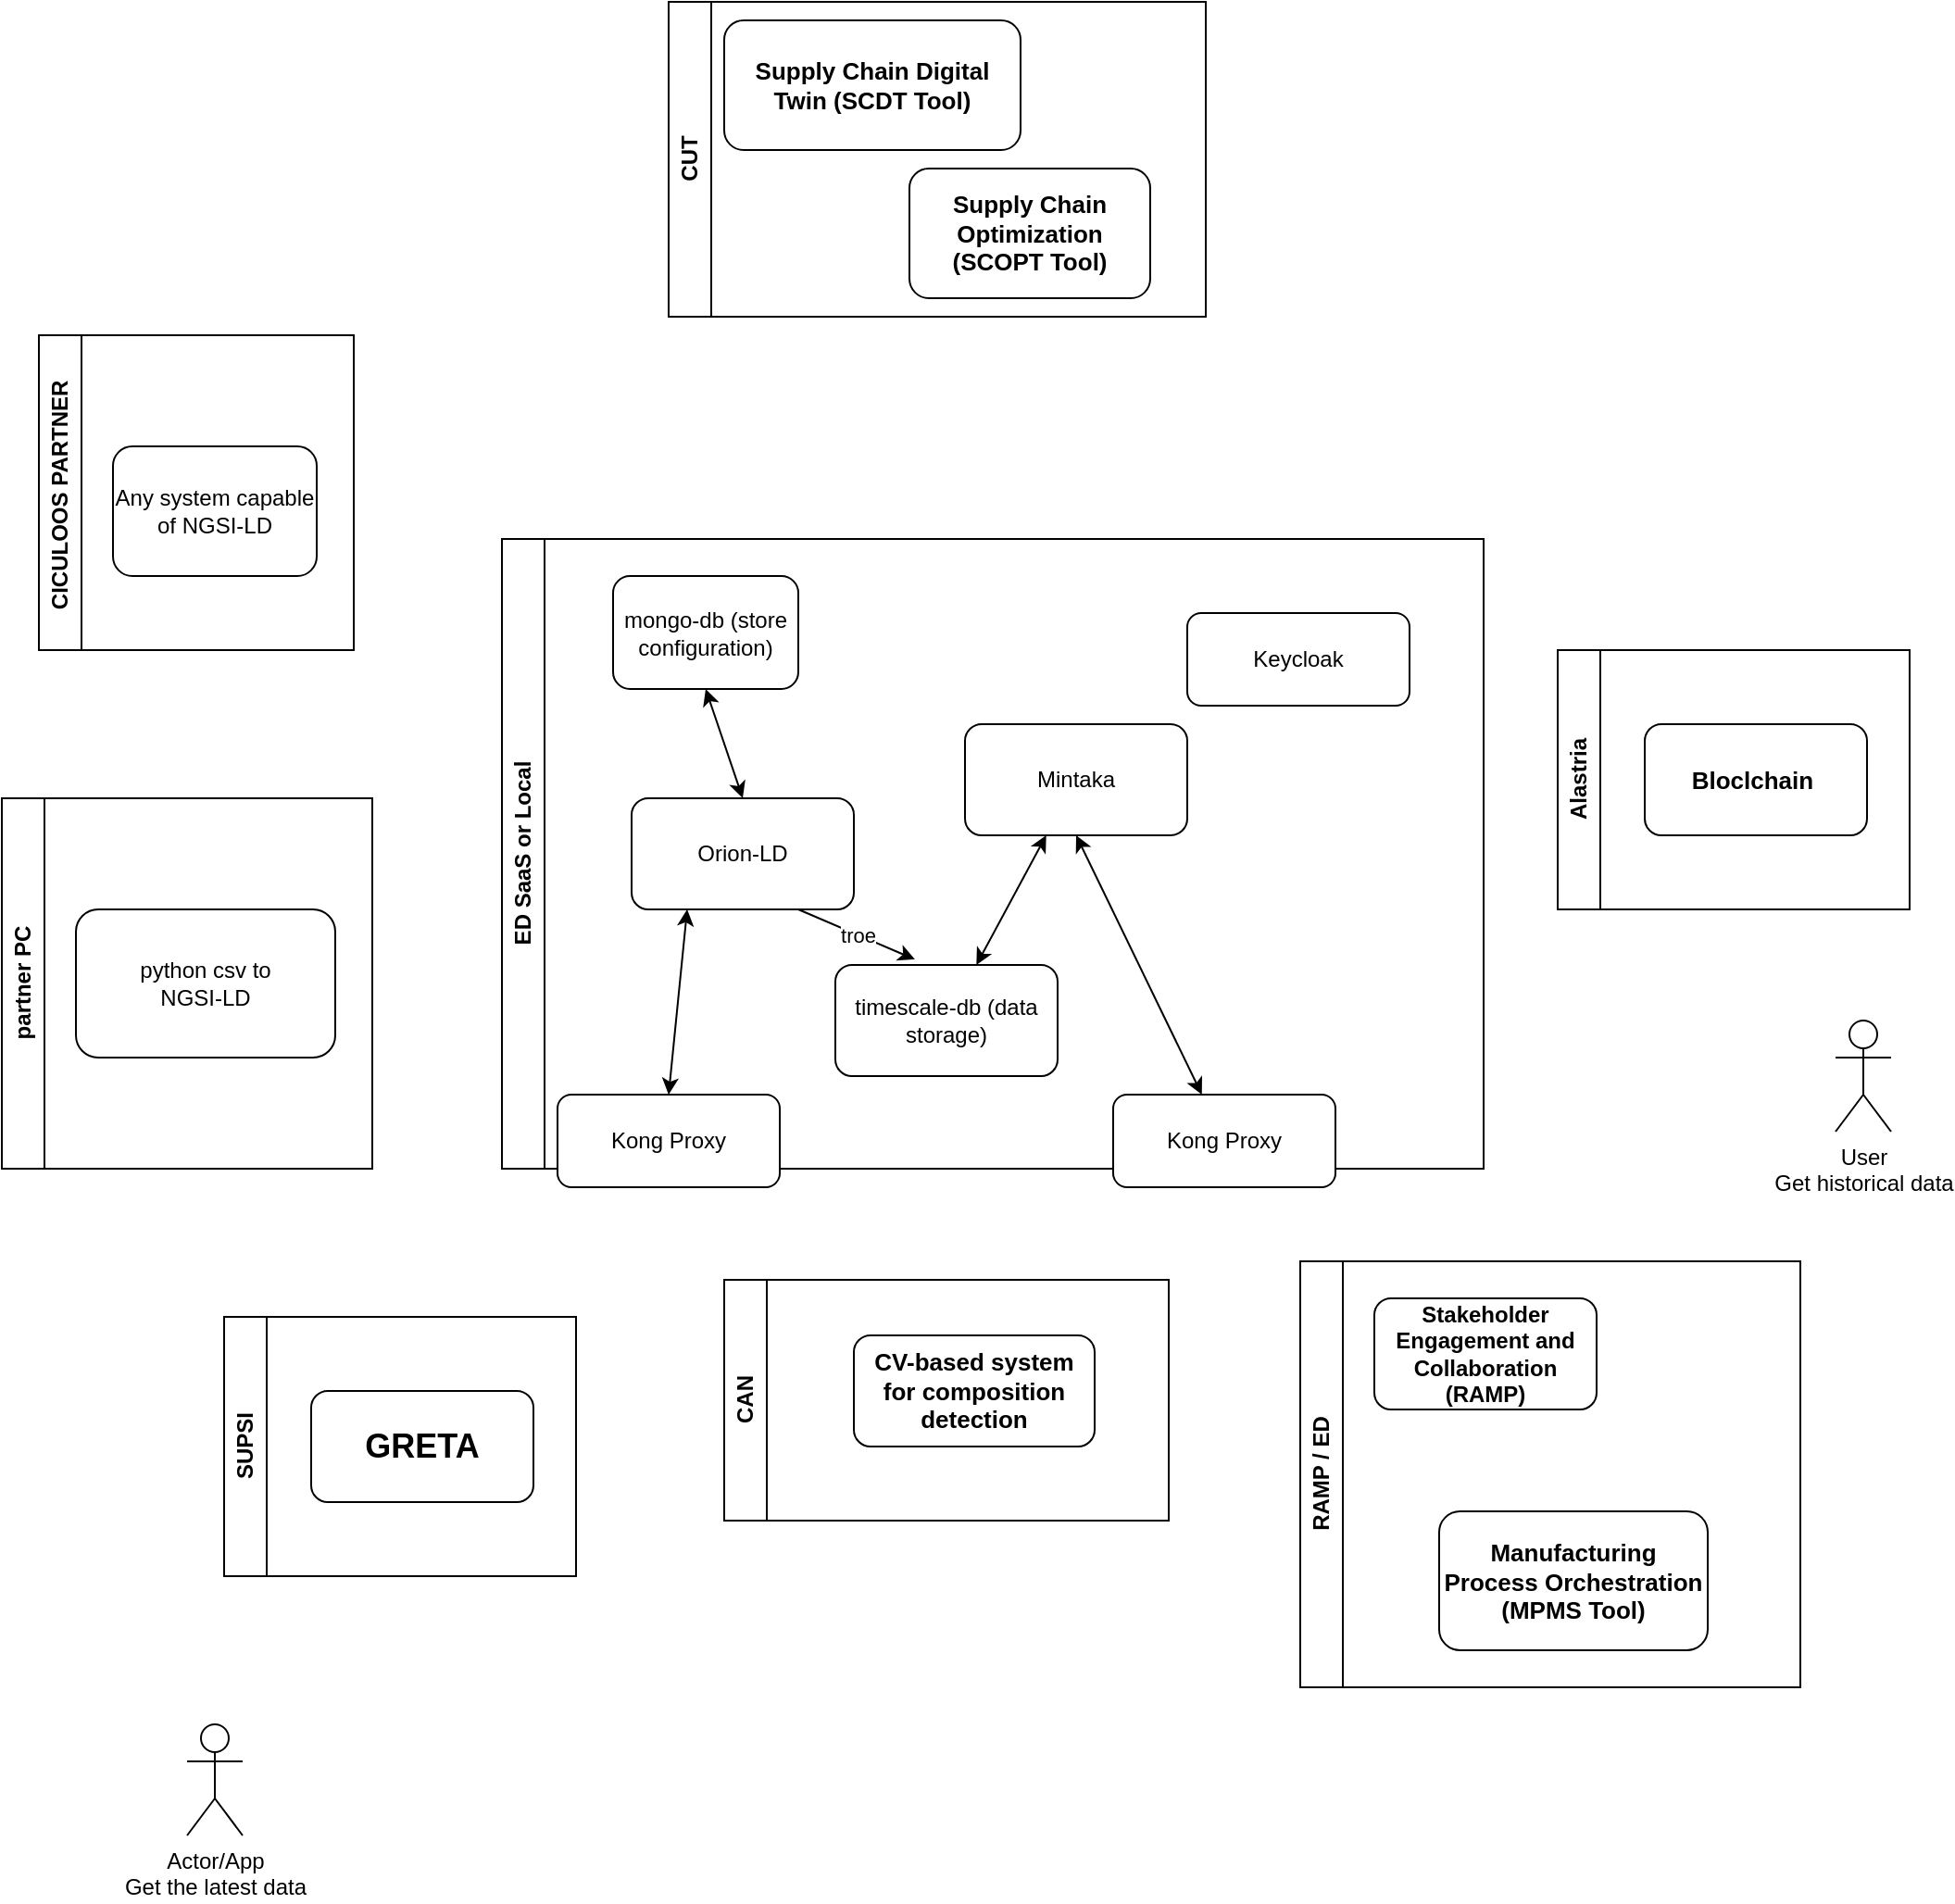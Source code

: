 <mxfile>
    <diagram name="Page-1" id="Es02p8DRjkub2hjDWlHL">
        <mxGraphModel dx="1591" dy="2243" grid="1" gridSize="10" guides="1" tooltips="1" connect="1" arrows="1" fold="1" page="1" pageScale="1" pageWidth="827" pageHeight="1169" math="0" shadow="0">
            <root>
                <mxCell id="0"/>
                <mxCell id="1" parent="0"/>
                <mxCell id="geomr1CJVptTWvtlSGP4-65" value="ED SaaS or Local" style="swimlane;horizontal=0;whiteSpace=wrap;html=1;" parent="1" vertex="1">
                    <mxGeometry x="540" y="-200" width="530" height="340" as="geometry"/>
                </mxCell>
                <mxCell id="geomr1CJVptTWvtlSGP4-66" style="edgeStyle=none;html=1;startArrow=classic;startFill=1;" parent="geomr1CJVptTWvtlSGP4-65" source="geomr1CJVptTWvtlSGP4-67" target="geomr1CJVptTWvtlSGP4-68" edge="1">
                    <mxGeometry relative="1" as="geometry"/>
                </mxCell>
                <mxCell id="geomr1CJVptTWvtlSGP4-67" value="Mintaka" style="rounded=1;whiteSpace=wrap;html=1;" parent="geomr1CJVptTWvtlSGP4-65" vertex="1">
                    <mxGeometry x="250" y="100" width="120" height="60" as="geometry"/>
                </mxCell>
                <mxCell id="geomr1CJVptTWvtlSGP4-68" value="timescale-db (data storage)" style="rounded=1;whiteSpace=wrap;html=1;" parent="geomr1CJVptTWvtlSGP4-65" vertex="1">
                    <mxGeometry x="180" y="230" width="120" height="60" as="geometry"/>
                </mxCell>
                <mxCell id="geomr1CJVptTWvtlSGP4-71" value="mongo-db (store configuration)" style="rounded=1;whiteSpace=wrap;html=1;" parent="geomr1CJVptTWvtlSGP4-65" vertex="1">
                    <mxGeometry x="60" y="20" width="100" height="61" as="geometry"/>
                </mxCell>
                <mxCell id="geomr1CJVptTWvtlSGP4-72" style="edgeStyle=none;html=1;exitX=0.5;exitY=0;exitDx=0;exitDy=0;entryX=0.5;entryY=1;entryDx=0;entryDy=0;startArrow=classic;startFill=1;" parent="geomr1CJVptTWvtlSGP4-65" source="geomr1CJVptTWvtlSGP4-73" target="geomr1CJVptTWvtlSGP4-71" edge="1">
                    <mxGeometry relative="1" as="geometry"/>
                </mxCell>
                <mxCell id="2" value="troe" style="edgeStyle=none;html=1;exitX=0.75;exitY=1;exitDx=0;exitDy=0;entryX=0.358;entryY=-0.05;entryDx=0;entryDy=0;entryPerimeter=0;" parent="geomr1CJVptTWvtlSGP4-65" source="geomr1CJVptTWvtlSGP4-73" target="geomr1CJVptTWvtlSGP4-68" edge="1">
                    <mxGeometry x="0.005" relative="1" as="geometry">
                        <mxPoint x="347" y="270" as="targetPoint"/>
                        <mxPoint as="offset"/>
                    </mxGeometry>
                </mxCell>
                <mxCell id="geomr1CJVptTWvtlSGP4-73" value="Orion-LD" style="rounded=1;whiteSpace=wrap;html=1;" parent="geomr1CJVptTWvtlSGP4-65" vertex="1">
                    <mxGeometry x="70" y="140" width="120" height="60" as="geometry"/>
                </mxCell>
                <mxCell id="geomr1CJVptTWvtlSGP4-79" style="edgeStyle=none;html=1;entryX=0.5;entryY=1;entryDx=0;entryDy=0;startArrow=classic;startFill=1;" parent="geomr1CJVptTWvtlSGP4-65" source="geomr1CJVptTWvtlSGP4-80" target="geomr1CJVptTWvtlSGP4-67" edge="1">
                    <mxGeometry relative="1" as="geometry"/>
                </mxCell>
                <mxCell id="geomr1CJVptTWvtlSGP4-80" value="Kong Proxy" style="rounded=1;whiteSpace=wrap;html=1;" parent="geomr1CJVptTWvtlSGP4-65" vertex="1">
                    <mxGeometry x="330" y="300" width="120" height="50" as="geometry"/>
                </mxCell>
                <mxCell id="geomr1CJVptTWvtlSGP4-81" value="Keycloak" style="rounded=1;whiteSpace=wrap;html=1;" parent="geomr1CJVptTWvtlSGP4-65" vertex="1">
                    <mxGeometry x="370" y="40" width="120" height="50" as="geometry"/>
                </mxCell>
                <mxCell id="geomr1CJVptTWvtlSGP4-82" style="rounded=0;orthogonalLoop=1;jettySize=auto;html=1;exitX=0.5;exitY=0;exitDx=0;exitDy=0;entryX=0.25;entryY=1;entryDx=0;entryDy=0;startArrow=classic;startFill=1;" parent="geomr1CJVptTWvtlSGP4-65" source="geomr1CJVptTWvtlSGP4-83" target="geomr1CJVptTWvtlSGP4-73" edge="1">
                    <mxGeometry relative="1" as="geometry"/>
                </mxCell>
                <mxCell id="geomr1CJVptTWvtlSGP4-83" value="Kong Proxy" style="rounded=1;whiteSpace=wrap;html=1;" parent="geomr1CJVptTWvtlSGP4-65" vertex="1">
                    <mxGeometry x="30" y="300" width="120" height="50" as="geometry"/>
                </mxCell>
                <mxCell id="geomr1CJVptTWvtlSGP4-85" value="RAMP / ED" style="swimlane;horizontal=0;whiteSpace=wrap;html=1;startSize=23;" parent="1" vertex="1">
                    <mxGeometry x="971" y="190" width="270" height="230" as="geometry"/>
                </mxCell>
                <mxCell id="geomr1CJVptTWvtlSGP4-86" value="&lt;h2 data-ved=&quot;2ahUKEwiqjumD2MqCAxUdgf0HHfErBAQQ3B0oAXoECFwQEQ&quot; data-attrid=&quot;title&quot; data-local-attribute=&quot;d3bn&quot; class=&quot;qrShPb pXs6bb PZPZlf q8U8x aTI8gc&quot; style=&quot;font-size: 12px;&quot;&gt;&lt;span style=&quot;font-size: 12px;&quot;&gt;&lt;font style=&quot;font-size: 12px;&quot;&gt;Stakeholder Engagement and Collaboration (RAMP)&lt;/font&gt;&lt;/span&gt;&lt;/h2&gt;" style="rounded=1;whiteSpace=wrap;html=1;fontSize=12;fontStyle=1" parent="geomr1CJVptTWvtlSGP4-85" vertex="1">
                    <mxGeometry x="40" y="20" width="120" height="60" as="geometry"/>
                </mxCell>
                <mxCell id="30" value="&lt;h2 style=&quot;font-size: 13px;&quot; data-ved=&quot;2ahUKEwiqjumD2MqCAxUdgf0HHfErBAQQ3B0oAXoECFwQEQ&quot; data-attrid=&quot;title&quot; data-local-attribute=&quot;d3bn&quot; class=&quot;qrShPb pXs6bb PZPZlf q8U8x aTI8gc&quot;&gt;Manufacturing Process Orchestration (MPMS Tool)&lt;/h2&gt;" style="rounded=1;whiteSpace=wrap;html=1;fontSize=13;fontStyle=0" parent="geomr1CJVptTWvtlSGP4-85" vertex="1">
                    <mxGeometry x="75" y="135" width="145" height="75" as="geometry"/>
                </mxCell>
                <mxCell id="geomr1CJVptTWvtlSGP4-87" value="Actor/App&lt;br&gt;Get the latest data" style="shape=umlActor;verticalLabelPosition=bottom;verticalAlign=top;html=1;outlineConnect=0;" parent="1" vertex="1">
                    <mxGeometry x="370" y="440" width="30" height="60" as="geometry"/>
                </mxCell>
                <mxCell id="geomr1CJVptTWvtlSGP4-88" value="User&lt;br&gt;Get historical data" style="shape=umlActor;verticalLabelPosition=bottom;verticalAlign=top;html=1;outlineConnect=0;" parent="1" vertex="1">
                    <mxGeometry x="1260" y="60" width="30" height="60" as="geometry"/>
                </mxCell>
                <mxCell id="geomr1CJVptTWvtlSGP4-92" value="partner PC" style="swimlane;horizontal=0;whiteSpace=wrap;html=1;" parent="1" vertex="1">
                    <mxGeometry x="270" y="-60" width="200" height="200" as="geometry"/>
                </mxCell>
                <mxCell id="geomr1CJVptTWvtlSGP4-70" value="python csv to &lt;br&gt;NGSI-LD" style="rounded=1;whiteSpace=wrap;html=1;" parent="geomr1CJVptTWvtlSGP4-92" vertex="1">
                    <mxGeometry x="40" y="60" width="140" height="80" as="geometry"/>
                </mxCell>
                <mxCell id="15" value="CICULOOS PARTNER&amp;nbsp;" style="swimlane;horizontal=0;whiteSpace=wrap;html=1;startSize=23;" parent="1" vertex="1">
                    <mxGeometry x="290" y="-310" width="170" height="170" as="geometry"/>
                </mxCell>
                <mxCell id="16" value="Any system capable of NGSI-LD" style="rounded=1;whiteSpace=wrap;html=1;" parent="15" vertex="1">
                    <mxGeometry x="40" y="60" width="110" height="70" as="geometry"/>
                </mxCell>
                <mxCell id="21" value="CUT" style="swimlane;horizontal=0;whiteSpace=wrap;html=1;" parent="1" vertex="1">
                    <mxGeometry x="630" y="-490" width="290" height="170" as="geometry"/>
                </mxCell>
                <mxCell id="34" value="&lt;h2 data-ved=&quot;2ahUKEwiqjumD2MqCAxUdgf0HHfErBAQQ3B0oAXoECFwQEQ&quot; data-attrid=&quot;title&quot; data-local-attribute=&quot;d3bn&quot; class=&quot;qrShPb pXs6bb PZPZlf q8U8x aTI8gc&quot; style=&quot;font-size: 13px;&quot;&gt;Supply Chain Digital Twin (SCDT Tool)&lt;/h2&gt;" style="rounded=1;whiteSpace=wrap;html=1;fontStyle=0;fontSize=13;" parent="21" vertex="1">
                    <mxGeometry x="30" y="10" width="160" height="70" as="geometry"/>
                </mxCell>
                <mxCell id="27" value="&lt;h2 data-ved=&quot;2ahUKEwiqjumD2MqCAxUdgf0HHfErBAQQ3B0oAXoECFwQEQ&quot; data-attrid=&quot;title&quot; data-local-attribute=&quot;d3bn&quot; class=&quot;qrShPb pXs6bb PZPZlf q8U8x aTI8gc&quot; style=&quot;font-size: 13px;&quot;&gt;Supply Chain Optimization (SCOPT Tool)&lt;/h2&gt;" style="rounded=1;whiteSpace=wrap;html=1;fontStyle=0;fontSize=13;" parent="21" vertex="1">
                    <mxGeometry x="130" y="90" width="130" height="70" as="geometry"/>
                </mxCell>
                <mxCell id="32" value="SUPSI" style="swimlane;horizontal=0;whiteSpace=wrap;html=1;" parent="1" vertex="1">
                    <mxGeometry x="390" y="220" width="190" height="140" as="geometry"/>
                </mxCell>
                <mxCell id="33" value="&lt;h2 data-ved=&quot;2ahUKEwiqjumD2MqCAxUdgf0HHfErBAQQ3B0oAXoECFwQEQ&quot; data-attrid=&quot;title&quot; data-local-attribute=&quot;d3bn&quot; class=&quot;qrShPb pXs6bb PZPZlf q8U8x aTI8gc&quot;&gt;GRETA&lt;/h2&gt;" style="rounded=1;whiteSpace=wrap;html=1;fontStyle=0" parent="32" vertex="1">
                    <mxGeometry x="47" y="40" width="120" height="60" as="geometry"/>
                </mxCell>
                <mxCell id="35" value="CAN" style="swimlane;horizontal=0;whiteSpace=wrap;html=1;startSize=23;" parent="1" vertex="1">
                    <mxGeometry x="660" y="200" width="240" height="130" as="geometry"/>
                </mxCell>
                <mxCell id="24" value="&lt;h2 data-ved=&quot;2ahUKEwiqjumD2MqCAxUdgf0HHfErBAQQ3B0oAXoECFwQEQ&quot; data-attrid=&quot;title&quot; data-local-attribute=&quot;d3bn&quot; class=&quot;qrShPb pXs6bb PZPZlf q8U8x aTI8gc&quot; style=&quot;font-size: 13px;&quot;&gt;CV-based system for composition detection&lt;/h2&gt;" style="rounded=1;whiteSpace=wrap;html=1;fontStyle=0;fontSize=13;" parent="35" vertex="1">
                    <mxGeometry x="70" y="30" width="130" height="60" as="geometry"/>
                </mxCell>
                <mxCell id="38" value="Alastria" style="swimlane;horizontal=0;whiteSpace=wrap;html=1;" parent="1" vertex="1">
                    <mxGeometry x="1110" y="-140" width="190" height="140" as="geometry"/>
                </mxCell>
                <mxCell id="39" value="&lt;h2 data-ved=&quot;2ahUKEwiqjumD2MqCAxUdgf0HHfErBAQQ3B0oAXoECFwQEQ&quot; data-attrid=&quot;title&quot; data-local-attribute=&quot;d3bn&quot; class=&quot;qrShPb pXs6bb PZPZlf q8U8x aTI8gc&quot; style=&quot;font-size: 13px;&quot;&gt;&lt;span style=&quot;font-size: 13px;&quot;&gt;Bloclchain&amp;nbsp;&lt;/span&gt;&lt;br style=&quot;font-size: 13px;&quot;&gt;&lt;/h2&gt;" style="rounded=1;whiteSpace=wrap;html=1;fontStyle=1;fontSize=13;" parent="38" vertex="1">
                    <mxGeometry x="47" y="40" width="120" height="60" as="geometry"/>
                </mxCell>
            </root>
        </mxGraphModel>
    </diagram>
</mxfile>